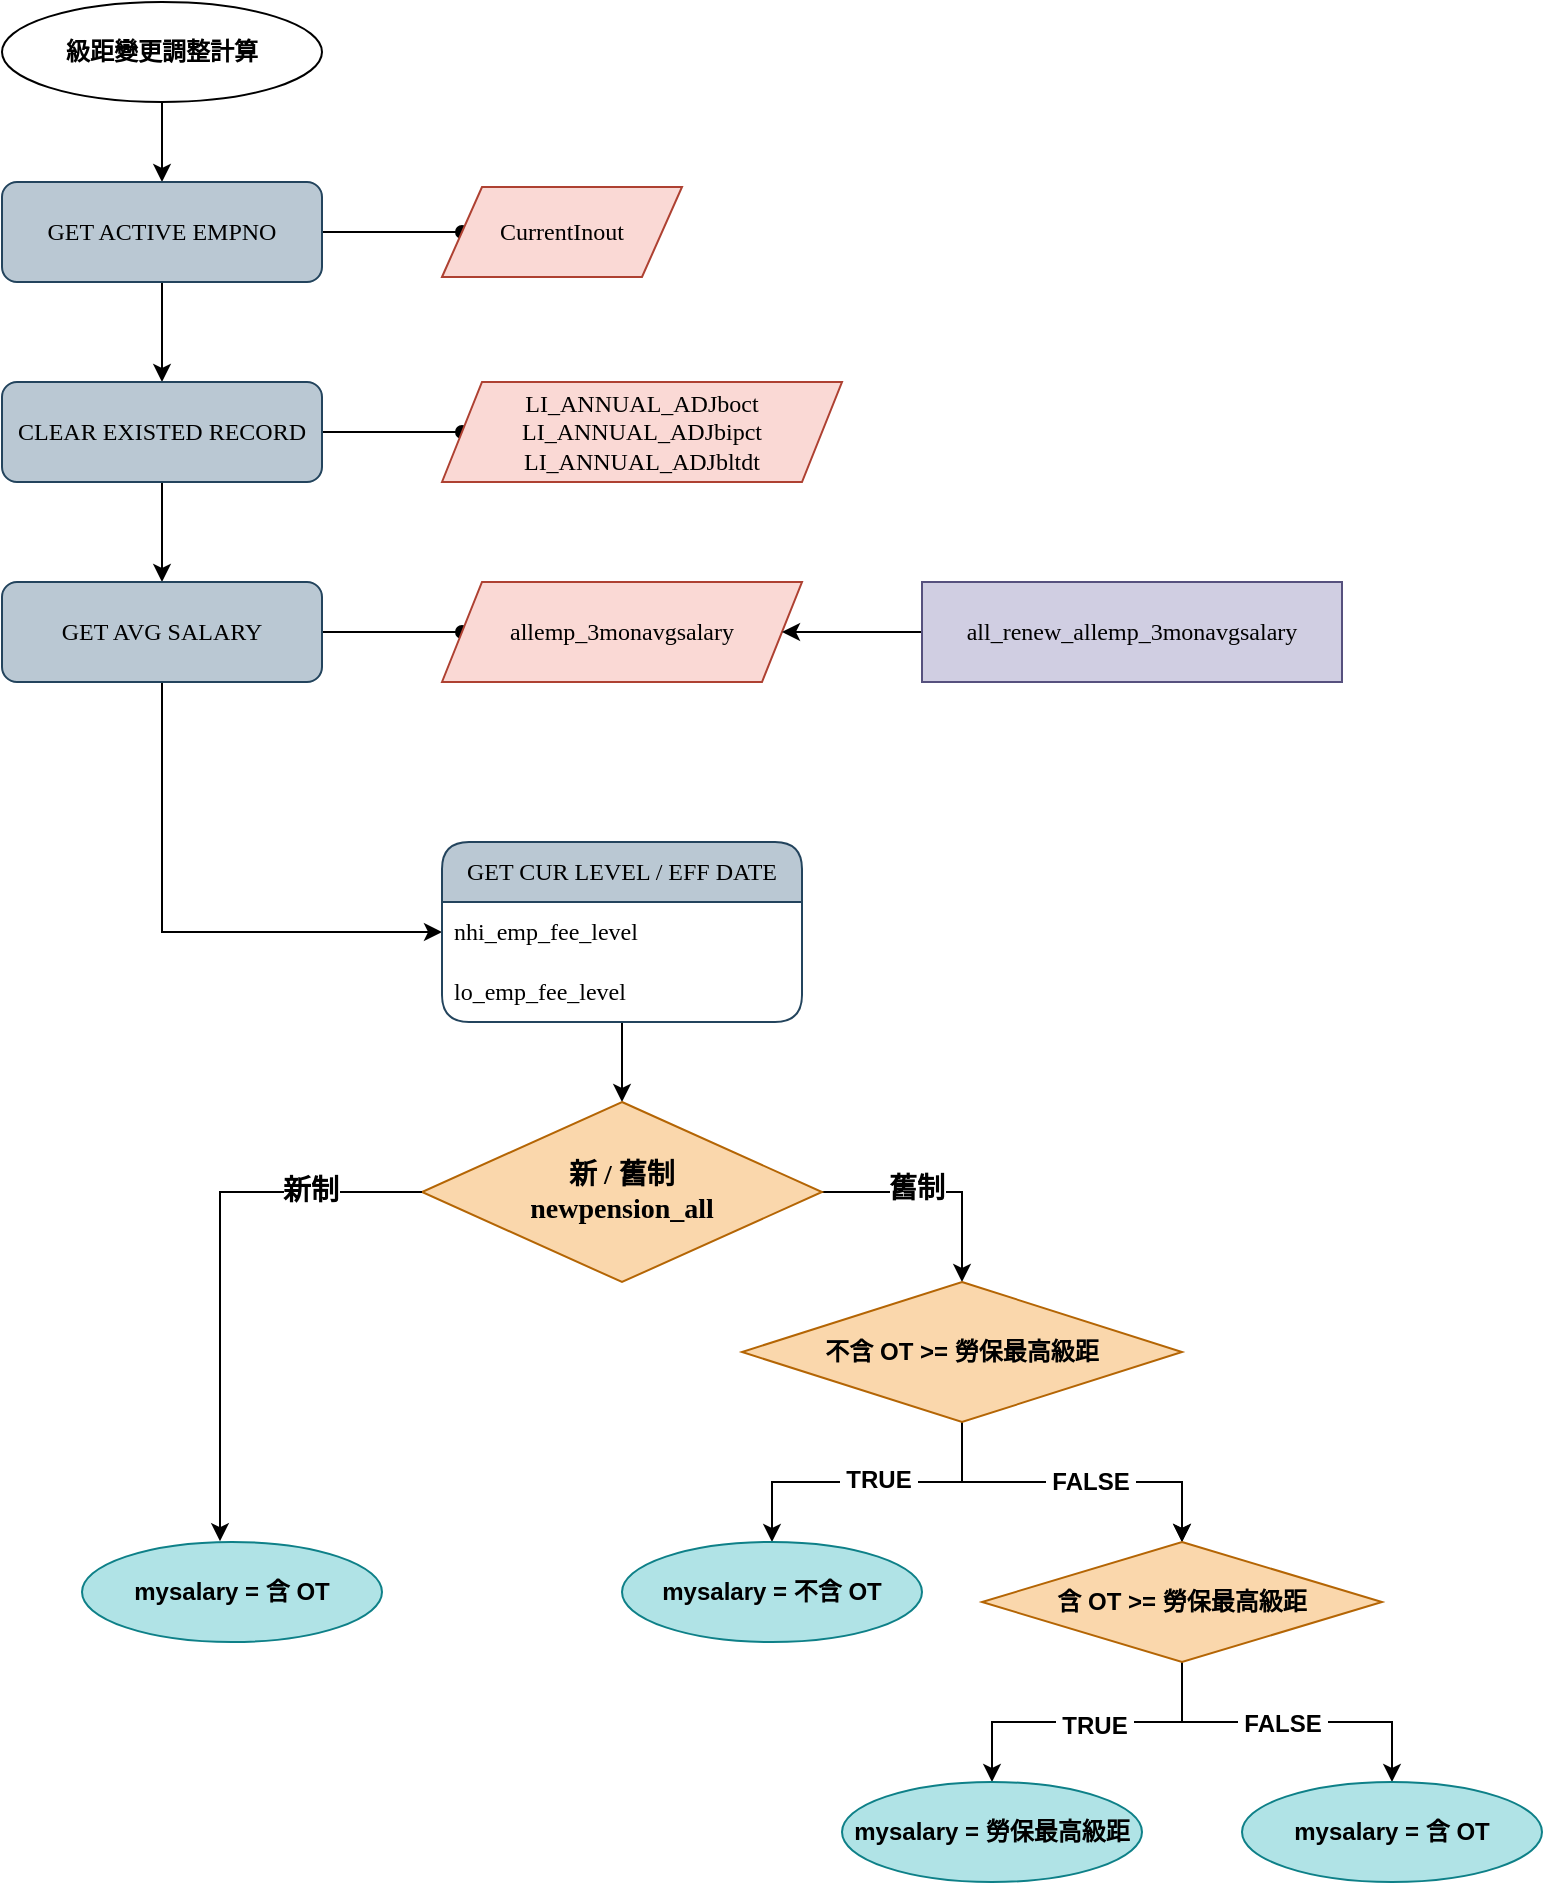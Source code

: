 <mxfile version="24.4.0" type="github" pages="2">
  <diagram name="Main" id="jZXNMz4WzJzTNI9ce28J">
    <mxGraphModel dx="1034" dy="420" grid="1" gridSize="10" guides="1" tooltips="1" connect="1" arrows="1" fold="1" page="1" pageScale="1" pageWidth="850" pageHeight="1100" math="0" shadow="0">
      <root>
        <mxCell id="0" />
        <mxCell id="1" parent="0" />
        <mxCell id="fw8dxi0j6lkaNrfg9gDa-43" value="" style="edgeStyle=orthogonalEdgeStyle;rounded=0;orthogonalLoop=1;jettySize=auto;html=1;" edge="1" parent="1" target="fw8dxi0j6lkaNrfg9gDa-39">
          <mxGeometry relative="1" as="geometry">
            <mxPoint x="492.5" y="230" as="sourcePoint" />
          </mxGeometry>
        </mxCell>
        <mxCell id="fw8dxi0j6lkaNrfg9gDa-42" value="" style="edgeStyle=orthogonalEdgeStyle;rounded=0;orthogonalLoop=1;jettySize=auto;html=1;" edge="1" parent="1" target="fw8dxi0j6lkaNrfg9gDa-39">
          <mxGeometry relative="1" as="geometry">
            <mxPoint x="720" y="230" as="sourcePoint" />
          </mxGeometry>
        </mxCell>
        <mxCell id="v7h190LcoUOUSyMhHTsk-3" value="" style="edgeStyle=orthogonalEdgeStyle;rounded=0;orthogonalLoop=1;jettySize=auto;html=1;" edge="1" parent="1" source="v7h190LcoUOUSyMhHTsk-1" target="v7h190LcoUOUSyMhHTsk-2">
          <mxGeometry relative="1" as="geometry" />
        </mxCell>
        <mxCell id="v7h190LcoUOUSyMhHTsk-1" value="&lt;b&gt;級距變更調整計算&lt;/b&gt;" style="ellipse;whiteSpace=wrap;html=1;" vertex="1" parent="1">
          <mxGeometry x="20" y="30" width="160" height="50" as="geometry" />
        </mxCell>
        <mxCell id="v7h190LcoUOUSyMhHTsk-15" value="" style="edgeStyle=orthogonalEdgeStyle;rounded=0;orthogonalLoop=1;jettySize=auto;html=1;endArrow=oval;endFill=1;" edge="1" parent="1" source="v7h190LcoUOUSyMhHTsk-2" target="v7h190LcoUOUSyMhHTsk-14">
          <mxGeometry relative="1" as="geometry" />
        </mxCell>
        <mxCell id="v7h190LcoUOUSyMhHTsk-31" value="" style="edgeStyle=orthogonalEdgeStyle;rounded=0;orthogonalLoop=1;jettySize=auto;html=1;" edge="1" parent="1" source="v7h190LcoUOUSyMhHTsk-2" target="v7h190LcoUOUSyMhHTsk-7">
          <mxGeometry relative="1" as="geometry" />
        </mxCell>
        <mxCell id="v7h190LcoUOUSyMhHTsk-2" value="&lt;font face=&quot;Tahoma&quot;&gt;GET ACTIVE EMPNO&lt;/font&gt;" style="rounded=1;whiteSpace=wrap;html=1;fillColor=#bac8d3;strokeColor=#23445d;" vertex="1" parent="1">
          <mxGeometry x="20" y="120" width="160" height="50" as="geometry" />
        </mxCell>
        <mxCell id="v7h190LcoUOUSyMhHTsk-12" value="" style="edgeStyle=orthogonalEdgeStyle;rounded=0;orthogonalLoop=1;jettySize=auto;html=1;" edge="1" parent="1" source="v7h190LcoUOUSyMhHTsk-7" target="v7h190LcoUOUSyMhHTsk-11">
          <mxGeometry relative="1" as="geometry" />
        </mxCell>
        <mxCell id="v7h190LcoUOUSyMhHTsk-30" value="" style="edgeStyle=orthogonalEdgeStyle;rounded=0;orthogonalLoop=1;jettySize=auto;html=1;endArrow=oval;endFill=1;" edge="1" parent="1" source="v7h190LcoUOUSyMhHTsk-7" target="v7h190LcoUOUSyMhHTsk-29">
          <mxGeometry relative="1" as="geometry" />
        </mxCell>
        <mxCell id="v7h190LcoUOUSyMhHTsk-7" value="&lt;font face=&quot;Tahoma&quot;&gt;CLEAR EXISTED RECORD&lt;/font&gt;" style="rounded=1;whiteSpace=wrap;html=1;fillColor=#bac8d3;strokeColor=#23445d;" vertex="1" parent="1">
          <mxGeometry x="20" y="220" width="160" height="50" as="geometry" />
        </mxCell>
        <mxCell id="v7h190LcoUOUSyMhHTsk-17" value="" style="edgeStyle=orthogonalEdgeStyle;rounded=0;orthogonalLoop=1;jettySize=auto;html=1;endArrow=oval;endFill=1;" edge="1" parent="1" source="v7h190LcoUOUSyMhHTsk-11" target="v7h190LcoUOUSyMhHTsk-16">
          <mxGeometry relative="1" as="geometry" />
        </mxCell>
        <mxCell id="v7h190LcoUOUSyMhHTsk-27" value="" style="edgeStyle=orthogonalEdgeStyle;rounded=0;orthogonalLoop=1;jettySize=auto;html=1;" edge="1" parent="1" source="v7h190LcoUOUSyMhHTsk-11" target="v7h190LcoUOUSyMhHTsk-24">
          <mxGeometry relative="1" as="geometry" />
        </mxCell>
        <mxCell id="v7h190LcoUOUSyMhHTsk-11" value="&lt;font face=&quot;Tahoma&quot;&gt;GET AVG SALARY&lt;/font&gt;" style="rounded=1;whiteSpace=wrap;html=1;fillColor=#bac8d3;strokeColor=#23445d;" vertex="1" parent="1">
          <mxGeometry x="20" y="320" width="160" height="50" as="geometry" />
        </mxCell>
        <mxCell id="v7h190LcoUOUSyMhHTsk-14" value="&lt;font face=&quot;Tahoma&quot;&gt;CurrentInout&lt;/font&gt;" style="shape=parallelogram;perimeter=parallelogramPerimeter;whiteSpace=wrap;html=1;fixedSize=1;fillColor=#fad9d5;strokeColor=#ae4132;" vertex="1" parent="1">
          <mxGeometry x="240.0" y="122.5" width="120" height="45" as="geometry" />
        </mxCell>
        <mxCell id="v7h190LcoUOUSyMhHTsk-16" value="&lt;font face=&quot;Tahoma&quot;&gt;allemp_3monavgsalary&lt;/font&gt;" style="shape=parallelogram;perimeter=parallelogramPerimeter;whiteSpace=wrap;html=1;fixedSize=1;fillColor=#fad9d5;strokeColor=#ae4132;" vertex="1" parent="1">
          <mxGeometry x="240" y="320" width="180" height="50" as="geometry" />
        </mxCell>
        <mxCell id="v7h190LcoUOUSyMhHTsk-52" style="edgeStyle=orthogonalEdgeStyle;rounded=0;orthogonalLoop=1;jettySize=auto;html=1;entryX=0.5;entryY=0;entryDx=0;entryDy=0;" edge="1" parent="1" source="v7h190LcoUOUSyMhHTsk-23" target="v7h190LcoUOUSyMhHTsk-46">
          <mxGeometry relative="1" as="geometry" />
        </mxCell>
        <mxCell id="v7h190LcoUOUSyMhHTsk-23" value="&lt;font face=&quot;Tahoma&quot;&gt;GET CUR LEVEL / EFF DATE&lt;/font&gt;" style="swimlane;fontStyle=0;childLayout=stackLayout;horizontal=1;startSize=30;horizontalStack=0;resizeParent=1;resizeParentMax=0;resizeLast=0;collapsible=1;marginBottom=0;whiteSpace=wrap;html=1;rounded=1;fillColor=#bac8d3;strokeColor=#23445d;" vertex="1" parent="1">
          <mxGeometry x="240" y="450" width="180" height="90" as="geometry" />
        </mxCell>
        <mxCell id="v7h190LcoUOUSyMhHTsk-24" value="&lt;font face=&quot;Tahoma&quot;&gt;nhi_emp_fee_level&lt;/font&gt;" style="text;strokeColor=none;fillColor=none;align=left;verticalAlign=middle;spacingLeft=4;spacingRight=4;overflow=hidden;points=[[0,0.5],[1,0.5]];portConstraint=eastwest;rotatable=0;whiteSpace=wrap;html=1;" vertex="1" parent="v7h190LcoUOUSyMhHTsk-23">
          <mxGeometry y="30" width="180" height="30" as="geometry" />
        </mxCell>
        <mxCell id="v7h190LcoUOUSyMhHTsk-25" value="&lt;font face=&quot;Tahoma&quot;&gt;lo_emp_fee_level&lt;/font&gt;" style="text;strokeColor=none;fillColor=none;align=left;verticalAlign=middle;spacingLeft=4;spacingRight=4;overflow=hidden;points=[[0,0.5],[1,0.5]];portConstraint=eastwest;rotatable=0;whiteSpace=wrap;html=1;" vertex="1" parent="v7h190LcoUOUSyMhHTsk-23">
          <mxGeometry y="60" width="180" height="30" as="geometry" />
        </mxCell>
        <mxCell id="v7h190LcoUOUSyMhHTsk-29" value="&lt;font face=&quot;Tahoma&quot;&gt;LI_ANNUAL_ADJboct&lt;br&gt;LI_ANNUAL_ADJbipct&lt;br&gt;LI_ANNUAL_ADJbltdt&lt;/font&gt;" style="shape=parallelogram;perimeter=parallelogramPerimeter;whiteSpace=wrap;html=1;fixedSize=1;fillColor=#fad9d5;strokeColor=#ae4132;" vertex="1" parent="1">
          <mxGeometry x="240" y="220" width="200" height="50" as="geometry" />
        </mxCell>
        <mxCell id="v7h190LcoUOUSyMhHTsk-36" value="" style="edgeStyle=orthogonalEdgeStyle;rounded=0;orthogonalLoop=1;jettySize=auto;html=1;" edge="1" parent="1" source="v7h190LcoUOUSyMhHTsk-35" target="v7h190LcoUOUSyMhHTsk-16">
          <mxGeometry relative="1" as="geometry" />
        </mxCell>
        <mxCell id="v7h190LcoUOUSyMhHTsk-35" value="&lt;span style=&quot;font-family: Tahoma;&quot;&gt;all_renew_allemp_3monavgsalary&lt;/span&gt;" style="rounded=0;whiteSpace=wrap;html=1;fillColor=#d0cee2;strokeColor=#56517e;" vertex="1" parent="1">
          <mxGeometry x="480" y="320" width="210" height="50" as="geometry" />
        </mxCell>
        <mxCell id="v7h190LcoUOUSyMhHTsk-59" style="edgeStyle=orthogonalEdgeStyle;rounded=0;orthogonalLoop=1;jettySize=auto;html=1;exitX=1;exitY=0.5;exitDx=0;exitDy=0;entryX=0.5;entryY=0;entryDx=0;entryDy=0;" edge="1" parent="1" source="v7h190LcoUOUSyMhHTsk-46" target="v7h190LcoUOUSyMhHTsk-58">
          <mxGeometry relative="1" as="geometry" />
        </mxCell>
        <mxCell id="v7h190LcoUOUSyMhHTsk-60" value="&lt;font style=&quot;font-size: 14px;&quot;&gt;&lt;b style=&quot;&quot;&gt;舊制&lt;/b&gt;&lt;/font&gt;" style="edgeLabel;html=1;align=center;verticalAlign=middle;resizable=0;points=[];" vertex="1" connectable="0" parent="v7h190LcoUOUSyMhHTsk-59">
          <mxGeometry x="-0.192" y="2" relative="1" as="geometry">
            <mxPoint as="offset" />
          </mxGeometry>
        </mxCell>
        <mxCell id="v7h190LcoUOUSyMhHTsk-46" value="&lt;font face=&quot;Tahoma&quot; style=&quot;font-size: 14px;&quot;&gt;&lt;font style=&quot;&quot;&gt;&lt;b style=&quot;&quot;&gt;新 / 舊制&lt;br&gt;&lt;/b&gt;&lt;/font&gt;&lt;b style=&quot;&quot;&gt;newpension_all&lt;/b&gt;&lt;/font&gt;" style="rhombus;whiteSpace=wrap;html=1;fillColor=#fad7ac;strokeColor=#b46504;" vertex="1" parent="1">
          <mxGeometry x="230" y="580" width="200" height="90" as="geometry" />
        </mxCell>
        <mxCell id="v7h190LcoUOUSyMhHTsk-66" value="" style="edgeStyle=orthogonalEdgeStyle;rounded=0;orthogonalLoop=1;jettySize=auto;html=1;" edge="1" parent="1" source="v7h190LcoUOUSyMhHTsk-58" target="v7h190LcoUOUSyMhHTsk-65">
          <mxGeometry relative="1" as="geometry" />
        </mxCell>
        <mxCell id="v7h190LcoUOUSyMhHTsk-67" value="" style="edgeStyle=orthogonalEdgeStyle;rounded=0;orthogonalLoop=1;jettySize=auto;html=1;" edge="1" parent="1" source="v7h190LcoUOUSyMhHTsk-58" target="v7h190LcoUOUSyMhHTsk-65">
          <mxGeometry relative="1" as="geometry" />
        </mxCell>
        <mxCell id="v7h190LcoUOUSyMhHTsk-72" value="&lt;font style=&quot;font-size: 12px;&quot;&gt;&lt;b&gt;&amp;nbsp;FALSE&amp;nbsp;&lt;/b&gt;&lt;/font&gt;" style="edgeLabel;html=1;align=center;verticalAlign=middle;resizable=0;points=[];" vertex="1" connectable="0" parent="v7h190LcoUOUSyMhHTsk-67">
          <mxGeometry x="0.108" relative="1" as="geometry">
            <mxPoint as="offset" />
          </mxGeometry>
        </mxCell>
        <mxCell id="v7h190LcoUOUSyMhHTsk-70" style="edgeStyle=orthogonalEdgeStyle;rounded=0;orthogonalLoop=1;jettySize=auto;html=1;entryX=0.5;entryY=0;entryDx=0;entryDy=0;" edge="1" parent="1" source="v7h190LcoUOUSyMhHTsk-58" target="v7h190LcoUOUSyMhHTsk-68">
          <mxGeometry relative="1" as="geometry" />
        </mxCell>
        <mxCell id="v7h190LcoUOUSyMhHTsk-71" value="&lt;font style=&quot;font-size: 12px;&quot;&gt;&lt;b&gt;&amp;nbsp;TRUE&amp;nbsp;&lt;/b&gt;&lt;/font&gt;" style="edgeLabel;html=1;align=center;verticalAlign=middle;resizable=0;points=[];" vertex="1" connectable="0" parent="v7h190LcoUOUSyMhHTsk-70">
          <mxGeometry x="-0.067" y="-1" relative="1" as="geometry">
            <mxPoint as="offset" />
          </mxGeometry>
        </mxCell>
        <mxCell id="v7h190LcoUOUSyMhHTsk-58" value="&lt;font style=&quot;font-size: 12px;&quot;&gt;&lt;b style=&quot;&quot;&gt;不含 OT &amp;gt;= 勞保最高級距&lt;/b&gt;&lt;/font&gt;" style="rhombus;whiteSpace=wrap;html=1;fillColor=#fad7ac;strokeColor=#b46504;" vertex="1" parent="1">
          <mxGeometry x="390" y="670" width="220" height="70" as="geometry" />
        </mxCell>
        <mxCell id="v7h190LcoUOUSyMhHTsk-62" value="&lt;b&gt;mysalary = 含 OT&lt;/b&gt;" style="ellipse;whiteSpace=wrap;html=1;fillColor=#b0e3e6;strokeColor=#0e8088;" vertex="1" parent="1">
          <mxGeometry x="60" y="800" width="150" height="50" as="geometry" />
        </mxCell>
        <mxCell id="v7h190LcoUOUSyMhHTsk-63" style="edgeStyle=orthogonalEdgeStyle;rounded=0;orthogonalLoop=1;jettySize=auto;html=1;entryX=0.46;entryY=-0.008;entryDx=0;entryDy=0;entryPerimeter=0;" edge="1" parent="1" source="v7h190LcoUOUSyMhHTsk-46" target="v7h190LcoUOUSyMhHTsk-62">
          <mxGeometry relative="1" as="geometry" />
        </mxCell>
        <mxCell id="v7h190LcoUOUSyMhHTsk-64" value="&lt;font style=&quot;font-size: 14px;&quot;&gt;&lt;b style=&quot;&quot;&gt;新制&lt;/b&gt;&lt;/font&gt;" style="edgeLabel;html=1;align=center;verticalAlign=middle;resizable=0;points=[];" vertex="1" connectable="0" parent="v7h190LcoUOUSyMhHTsk-63">
          <mxGeometry x="-0.589" y="-1" relative="1" as="geometry">
            <mxPoint as="offset" />
          </mxGeometry>
        </mxCell>
        <mxCell id="v7h190LcoUOUSyMhHTsk-74" value="" style="edgeStyle=orthogonalEdgeStyle;rounded=0;orthogonalLoop=1;jettySize=auto;html=1;" edge="1" parent="1" source="v7h190LcoUOUSyMhHTsk-65" target="v7h190LcoUOUSyMhHTsk-73">
          <mxGeometry relative="1" as="geometry" />
        </mxCell>
        <mxCell id="v7h190LcoUOUSyMhHTsk-77" value="&lt;font style=&quot;font-size: 12px;&quot;&gt;&lt;b&gt;&amp;nbsp;TRUE&amp;nbsp;&lt;/b&gt;&lt;/font&gt;" style="edgeLabel;html=1;align=center;verticalAlign=middle;resizable=0;points=[];" vertex="1" connectable="0" parent="v7h190LcoUOUSyMhHTsk-74">
          <mxGeometry x="-0.043" y="2" relative="1" as="geometry">
            <mxPoint as="offset" />
          </mxGeometry>
        </mxCell>
        <mxCell id="v7h190LcoUOUSyMhHTsk-76" value="" style="edgeStyle=orthogonalEdgeStyle;rounded=0;orthogonalLoop=1;jettySize=auto;html=1;" edge="1" parent="1" source="v7h190LcoUOUSyMhHTsk-65" target="v7h190LcoUOUSyMhHTsk-75">
          <mxGeometry relative="1" as="geometry" />
        </mxCell>
        <mxCell id="v7h190LcoUOUSyMhHTsk-78" value="&lt;span style=&quot;font-size: 12px;&quot;&gt;&lt;b&gt;&amp;nbsp;FALSE&amp;nbsp;&lt;/b&gt;&lt;/span&gt;" style="edgeLabel;html=1;align=center;verticalAlign=middle;resizable=0;points=[];" vertex="1" connectable="0" parent="v7h190LcoUOUSyMhHTsk-76">
          <mxGeometry x="-0.028" y="2" relative="1" as="geometry">
            <mxPoint y="3" as="offset" />
          </mxGeometry>
        </mxCell>
        <mxCell id="v7h190LcoUOUSyMhHTsk-65" value="&lt;font style=&quot;font-size: 12px;&quot;&gt;&lt;b style=&quot;&quot;&gt;含 OT &amp;gt;= 勞保最高級距&lt;/b&gt;&lt;/font&gt;" style="rhombus;whiteSpace=wrap;html=1;fillColor=#fad7ac;strokeColor=#b46504;" vertex="1" parent="1">
          <mxGeometry x="510" y="800" width="200" height="60" as="geometry" />
        </mxCell>
        <mxCell id="v7h190LcoUOUSyMhHTsk-68" value="&lt;font style=&quot;font-size: 12px;&quot;&gt;&lt;b&gt;mysalary =&amp;nbsp;不含 OT&lt;/b&gt;&lt;/font&gt;" style="ellipse;whiteSpace=wrap;html=1;fillColor=#b0e3e6;strokeColor=#0e8088;" vertex="1" parent="1">
          <mxGeometry x="330" y="800" width="150" height="50" as="geometry" />
        </mxCell>
        <mxCell id="v7h190LcoUOUSyMhHTsk-73" value="&lt;b&gt;mysalary =&amp;nbsp;&lt;/b&gt;&lt;b&gt;勞保最高級距&lt;/b&gt;" style="ellipse;whiteSpace=wrap;html=1;fillColor=#b0e3e6;strokeColor=#0e8088;" vertex="1" parent="1">
          <mxGeometry x="440" y="920" width="150" height="50" as="geometry" />
        </mxCell>
        <mxCell id="v7h190LcoUOUSyMhHTsk-75" value="&lt;b&gt;mysalary =&amp;nbsp;&lt;/b&gt;&lt;b&gt;含 OT&lt;/b&gt;" style="ellipse;whiteSpace=wrap;html=1;fillColor=#b0e3e6;strokeColor=#0e8088;" vertex="1" parent="1">
          <mxGeometry x="640" y="920" width="150" height="50" as="geometry" />
        </mxCell>
      </root>
    </mxGraphModel>
  </diagram>
  <diagram id="HT0zGDo0EfKIjvCUpwSj" name="v_salary1">
    <mxGraphModel dx="794" dy="420" grid="1" gridSize="10" guides="1" tooltips="1" connect="1" arrows="1" fold="1" page="1" pageScale="1" pageWidth="850" pageHeight="1100" math="0" shadow="0">
      <root>
        <mxCell id="0" />
        <mxCell id="1" parent="0" />
        <mxCell id="6J22yVKhhC4P15DtsrOn-1" value="v_salary1" style="swimlane;fontStyle=0;childLayout=stackLayout;horizontal=1;startSize=30;horizontalStack=0;resizeParent=1;resizeParentMax=0;resizeLast=0;collapsible=1;marginBottom=0;whiteSpace=wrap;html=1;fillColor=#bac8d3;strokeColor=#23445d;" vertex="1" parent="1">
          <mxGeometry x="610" y="310" width="190" height="120" as="geometry" />
        </mxCell>
        <mxCell id="6J22yVKhhC4P15DtsrOn-2" value="v_salary.*" style="text;strokeColor=none;fillColor=none;align=left;verticalAlign=middle;spacingLeft=4;spacingRight=4;overflow=hidden;points=[[0,0.5],[1,0.5]];portConstraint=eastwest;rotatable=0;whiteSpace=wrap;html=1;" vertex="1" parent="6J22yVKhhC4P15DtsrOn-1">
          <mxGeometry y="30" width="190" height="30" as="geometry" />
        </mxCell>
        <mxCell id="6J22yVKhhC4P15DtsrOn-3" value="Item 2" style="text;strokeColor=none;fillColor=none;align=left;verticalAlign=middle;spacingLeft=4;spacingRight=4;overflow=hidden;points=[[0,0.5],[1,0.5]];portConstraint=eastwest;rotatable=0;whiteSpace=wrap;html=1;" vertex="1" parent="6J22yVKhhC4P15DtsrOn-1">
          <mxGeometry y="60" width="190" height="30" as="geometry" />
        </mxCell>
        <mxCell id="6J22yVKhhC4P15DtsrOn-4" value="Item 3" style="text;strokeColor=none;fillColor=none;align=left;verticalAlign=middle;spacingLeft=4;spacingRight=4;overflow=hidden;points=[[0,0.5],[1,0.5]];portConstraint=eastwest;rotatable=0;whiteSpace=wrap;html=1;" vertex="1" parent="6J22yVKhhC4P15DtsrOn-1">
          <mxGeometry y="90" width="190" height="30" as="geometry" />
        </mxCell>
        <mxCell id="AZb50RgVh89Wem5mAWvE-1" value="V_SALARY" style="rounded=1;whiteSpace=wrap;html=1;fillColor=#fad7ac;strokeColor=#b46504;" vertex="1" parent="1">
          <mxGeometry x="150" y="160" width="125" height="40" as="geometry" />
        </mxCell>
        <mxCell id="AZb50RgVh89Wem5mAWvE-2" value="non_timesht_adj" style="rounded=1;whiteSpace=wrap;html=1;fillColor=#fad7ac;strokeColor=#b46504;" vertex="1" parent="1">
          <mxGeometry x="440" y="40" width="130" height="40" as="geometry" />
        </mxCell>
      </root>
    </mxGraphModel>
  </diagram>
</mxfile>
